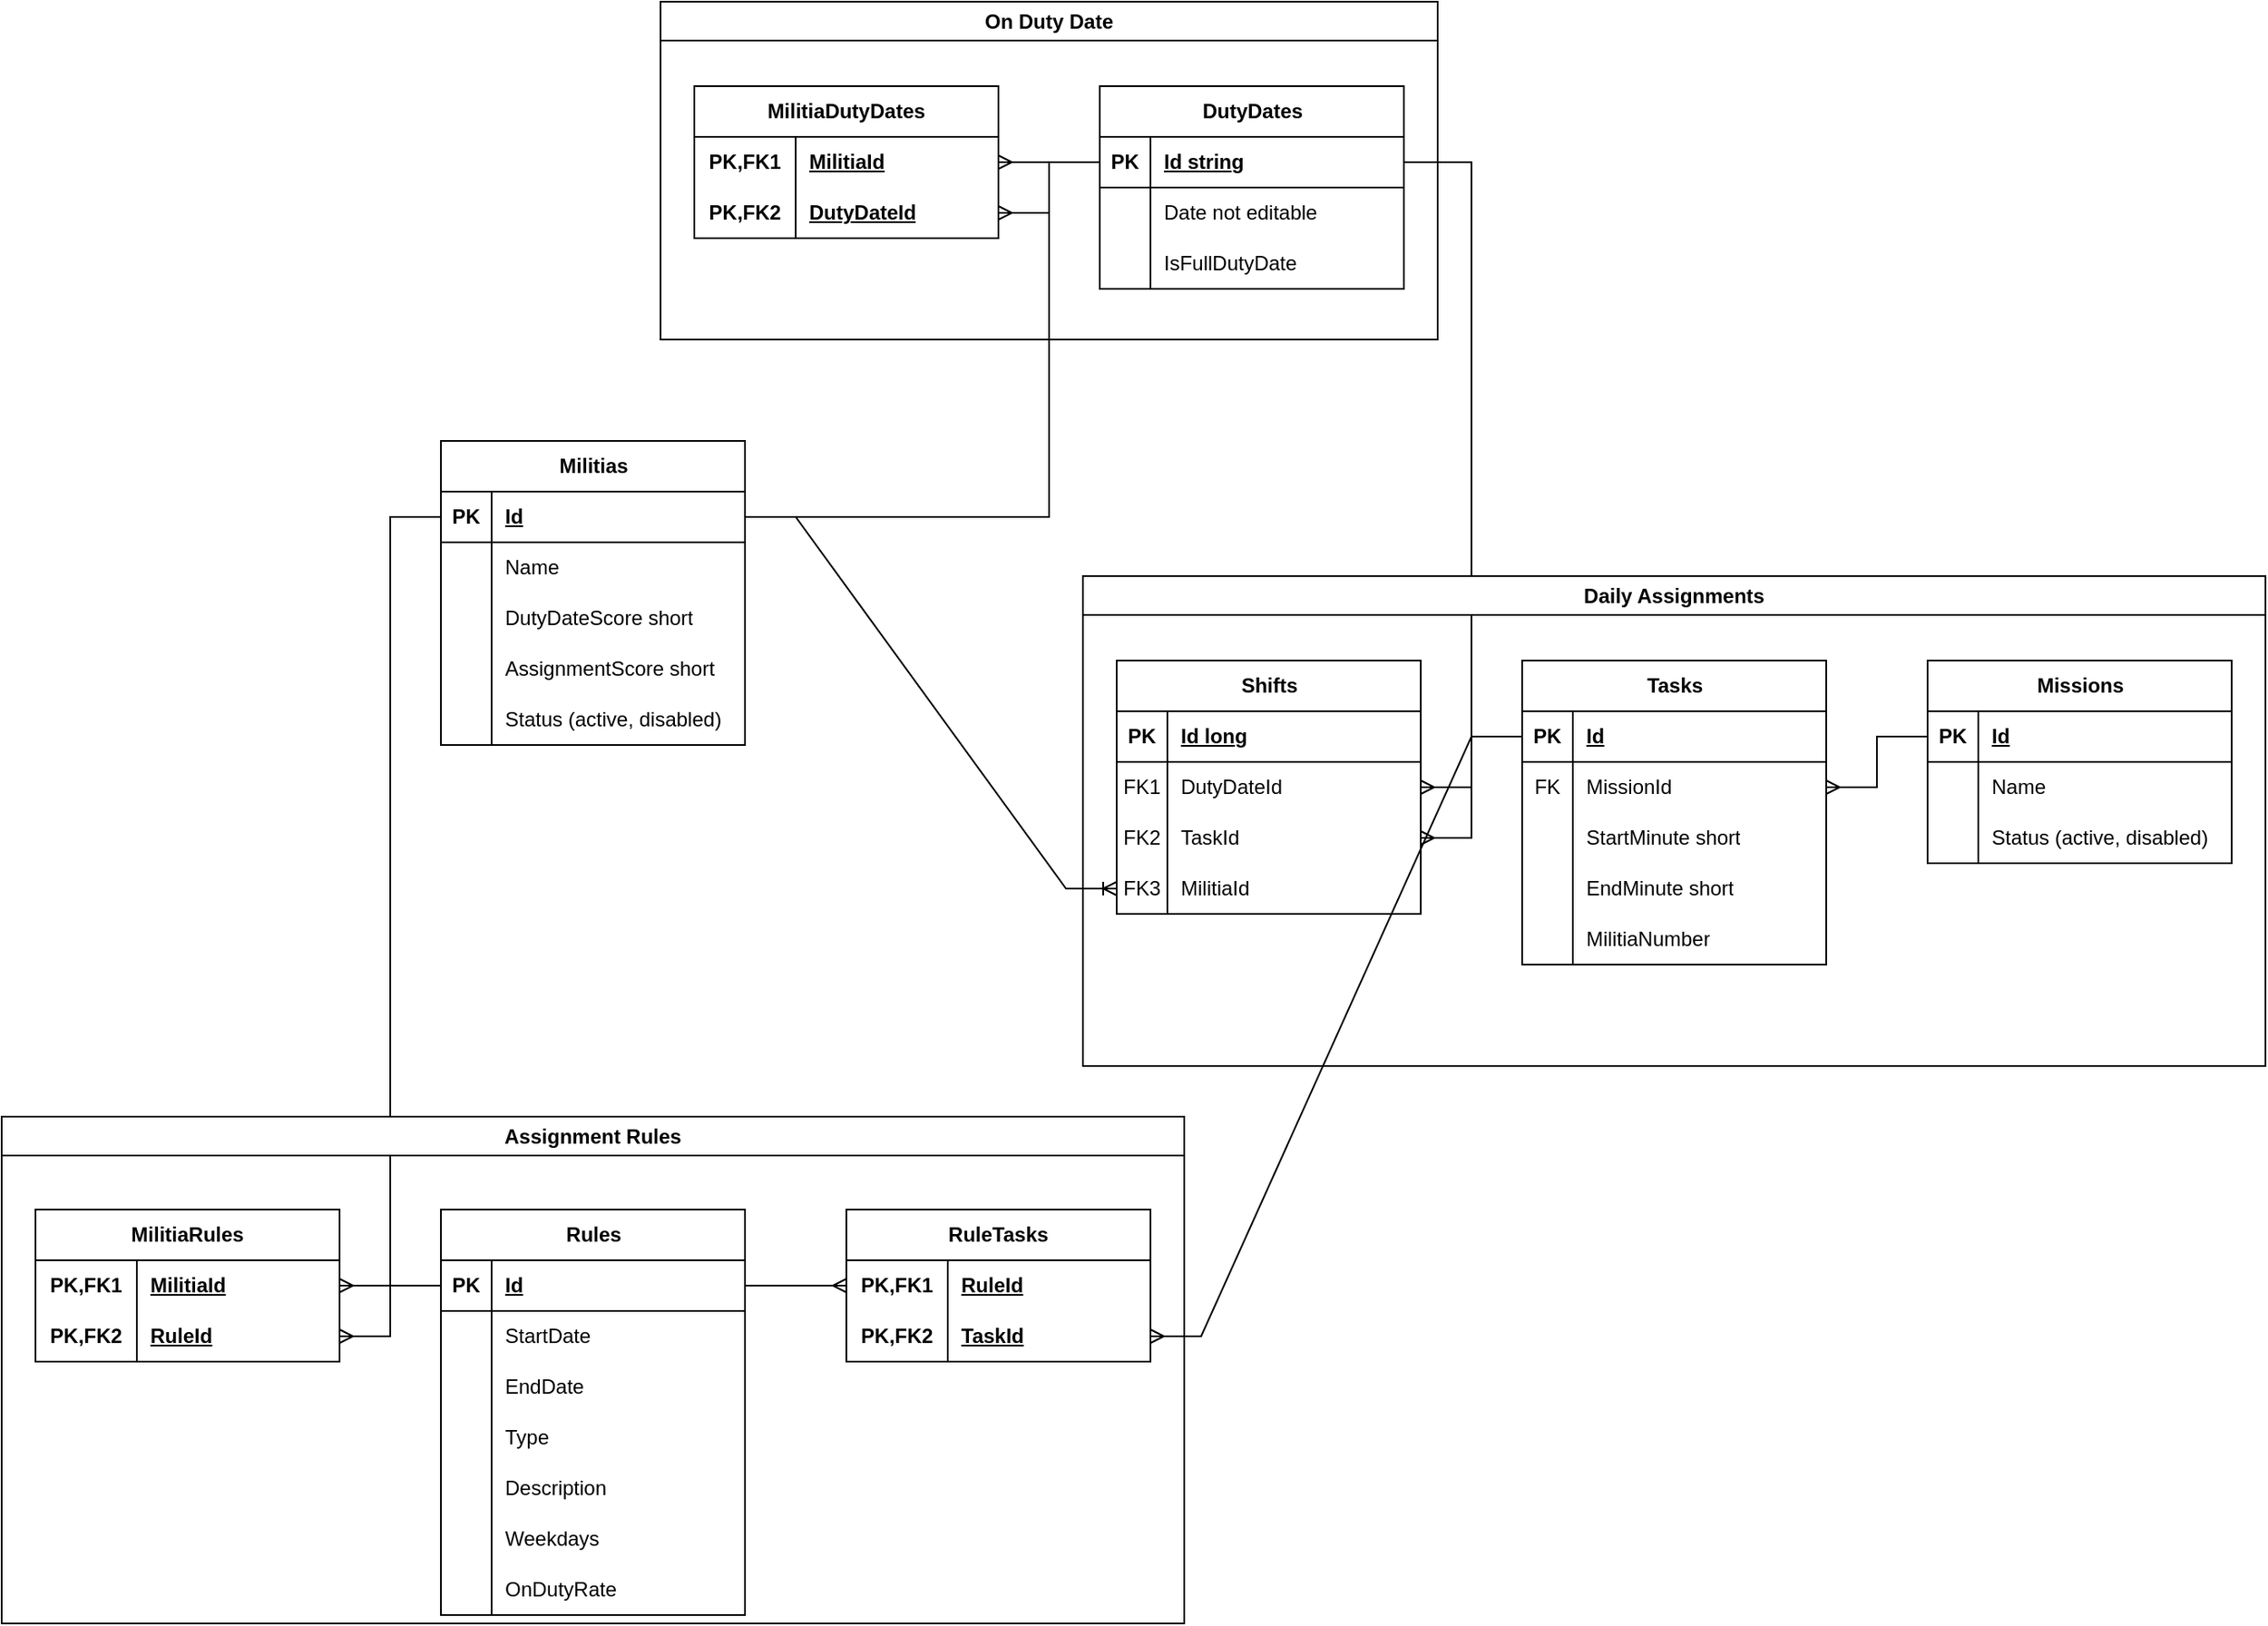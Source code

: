 <mxfile version="23.1.1" type="device">
  <diagram id="R2lEEEUBdFMjLlhIrx00" name="Page-1">
    <mxGraphModel dx="1426" dy="793" grid="1" gridSize="10" guides="1" tooltips="1" connect="1" arrows="1" fold="1" page="1" pageScale="1" pageWidth="850" pageHeight="1100" math="0" shadow="0" extFonts="Permanent Marker^https://fonts.googleapis.com/css?family=Permanent+Marker">
      <root>
        <mxCell id="0" />
        <mxCell id="1" parent="0" />
        <mxCell id="pdtyg4RpCZZI359eivzi-1" value="Militias" style="shape=table;startSize=30;container=1;collapsible=1;childLayout=tableLayout;fixedRows=1;rowLines=0;fontStyle=1;align=center;resizeLast=1;html=1;" parent="1" vertex="1">
          <mxGeometry x="450" y="290" width="180" height="180" as="geometry" />
        </mxCell>
        <mxCell id="pdtyg4RpCZZI359eivzi-2" value="" style="shape=tableRow;horizontal=0;startSize=0;swimlaneHead=0;swimlaneBody=0;fillColor=none;collapsible=0;dropTarget=0;points=[[0,0.5],[1,0.5]];portConstraint=eastwest;top=0;left=0;right=0;bottom=1;" parent="pdtyg4RpCZZI359eivzi-1" vertex="1">
          <mxGeometry y="30" width="180" height="30" as="geometry" />
        </mxCell>
        <mxCell id="pdtyg4RpCZZI359eivzi-3" value="PK" style="shape=partialRectangle;connectable=0;fillColor=none;top=0;left=0;bottom=0;right=0;fontStyle=1;overflow=hidden;whiteSpace=wrap;html=1;" parent="pdtyg4RpCZZI359eivzi-2" vertex="1">
          <mxGeometry width="30" height="30" as="geometry">
            <mxRectangle width="30" height="30" as="alternateBounds" />
          </mxGeometry>
        </mxCell>
        <mxCell id="pdtyg4RpCZZI359eivzi-4" value="Id" style="shape=partialRectangle;connectable=0;fillColor=none;top=0;left=0;bottom=0;right=0;align=left;spacingLeft=6;fontStyle=5;overflow=hidden;whiteSpace=wrap;html=1;" parent="pdtyg4RpCZZI359eivzi-2" vertex="1">
          <mxGeometry x="30" width="150" height="30" as="geometry">
            <mxRectangle width="150" height="30" as="alternateBounds" />
          </mxGeometry>
        </mxCell>
        <mxCell id="pdtyg4RpCZZI359eivzi-5" value="" style="shape=tableRow;horizontal=0;startSize=0;swimlaneHead=0;swimlaneBody=0;fillColor=none;collapsible=0;dropTarget=0;points=[[0,0.5],[1,0.5]];portConstraint=eastwest;top=0;left=0;right=0;bottom=0;" parent="pdtyg4RpCZZI359eivzi-1" vertex="1">
          <mxGeometry y="60" width="180" height="30" as="geometry" />
        </mxCell>
        <mxCell id="pdtyg4RpCZZI359eivzi-6" value="" style="shape=partialRectangle;connectable=0;fillColor=none;top=0;left=0;bottom=0;right=0;editable=1;overflow=hidden;whiteSpace=wrap;html=1;" parent="pdtyg4RpCZZI359eivzi-5" vertex="1">
          <mxGeometry width="30" height="30" as="geometry">
            <mxRectangle width="30" height="30" as="alternateBounds" />
          </mxGeometry>
        </mxCell>
        <mxCell id="pdtyg4RpCZZI359eivzi-7" value="Name" style="shape=partialRectangle;connectable=0;fillColor=none;top=0;left=0;bottom=0;right=0;align=left;spacingLeft=6;overflow=hidden;whiteSpace=wrap;html=1;" parent="pdtyg4RpCZZI359eivzi-5" vertex="1">
          <mxGeometry x="30" width="150" height="30" as="geometry">
            <mxRectangle width="150" height="30" as="alternateBounds" />
          </mxGeometry>
        </mxCell>
        <mxCell id="pdtyg4RpCZZI359eivzi-8" value="" style="shape=tableRow;horizontal=0;startSize=0;swimlaneHead=0;swimlaneBody=0;fillColor=none;collapsible=0;dropTarget=0;points=[[0,0.5],[1,0.5]];portConstraint=eastwest;top=0;left=0;right=0;bottom=0;" parent="pdtyg4RpCZZI359eivzi-1" vertex="1">
          <mxGeometry y="90" width="180" height="30" as="geometry" />
        </mxCell>
        <mxCell id="pdtyg4RpCZZI359eivzi-9" value="" style="shape=partialRectangle;connectable=0;fillColor=none;top=0;left=0;bottom=0;right=0;editable=1;overflow=hidden;whiteSpace=wrap;html=1;" parent="pdtyg4RpCZZI359eivzi-8" vertex="1">
          <mxGeometry width="30" height="30" as="geometry">
            <mxRectangle width="30" height="30" as="alternateBounds" />
          </mxGeometry>
        </mxCell>
        <mxCell id="pdtyg4RpCZZI359eivzi-10" value="DutyDateScore short" style="shape=partialRectangle;connectable=0;fillColor=none;top=0;left=0;bottom=0;right=0;align=left;spacingLeft=6;overflow=hidden;whiteSpace=wrap;html=1;" parent="pdtyg4RpCZZI359eivzi-8" vertex="1">
          <mxGeometry x="30" width="150" height="30" as="geometry">
            <mxRectangle width="150" height="30" as="alternateBounds" />
          </mxGeometry>
        </mxCell>
        <mxCell id="WLzUTQNGQ3qhr9hNgQwH-1" value="" style="shape=tableRow;horizontal=0;startSize=0;swimlaneHead=0;swimlaneBody=0;fillColor=none;collapsible=0;dropTarget=0;points=[[0,0.5],[1,0.5]];portConstraint=eastwest;top=0;left=0;right=0;bottom=0;" parent="pdtyg4RpCZZI359eivzi-1" vertex="1">
          <mxGeometry y="120" width="180" height="30" as="geometry" />
        </mxCell>
        <mxCell id="WLzUTQNGQ3qhr9hNgQwH-2" value="" style="shape=partialRectangle;connectable=0;fillColor=none;top=0;left=0;bottom=0;right=0;editable=1;overflow=hidden;whiteSpace=wrap;html=1;" parent="WLzUTQNGQ3qhr9hNgQwH-1" vertex="1">
          <mxGeometry width="30" height="30" as="geometry">
            <mxRectangle width="30" height="30" as="alternateBounds" />
          </mxGeometry>
        </mxCell>
        <mxCell id="WLzUTQNGQ3qhr9hNgQwH-3" value="AssignmentScore short" style="shape=partialRectangle;connectable=0;fillColor=none;top=0;left=0;bottom=0;right=0;align=left;spacingLeft=6;overflow=hidden;whiteSpace=wrap;html=1;" parent="WLzUTQNGQ3qhr9hNgQwH-1" vertex="1">
          <mxGeometry x="30" width="150" height="30" as="geometry">
            <mxRectangle width="150" height="30" as="alternateBounds" />
          </mxGeometry>
        </mxCell>
        <mxCell id="pdtyg4RpCZZI359eivzi-11" value="" style="shape=tableRow;horizontal=0;startSize=0;swimlaneHead=0;swimlaneBody=0;fillColor=none;collapsible=0;dropTarget=0;points=[[0,0.5],[1,0.5]];portConstraint=eastwest;top=0;left=0;right=0;bottom=0;" parent="pdtyg4RpCZZI359eivzi-1" vertex="1">
          <mxGeometry y="150" width="180" height="30" as="geometry" />
        </mxCell>
        <mxCell id="pdtyg4RpCZZI359eivzi-12" value="" style="shape=partialRectangle;connectable=0;fillColor=none;top=0;left=0;bottom=0;right=0;editable=1;overflow=hidden;whiteSpace=wrap;html=1;" parent="pdtyg4RpCZZI359eivzi-11" vertex="1">
          <mxGeometry width="30" height="30" as="geometry">
            <mxRectangle width="30" height="30" as="alternateBounds" />
          </mxGeometry>
        </mxCell>
        <mxCell id="pdtyg4RpCZZI359eivzi-13" value="Status (active, disabled)" style="shape=partialRectangle;connectable=0;fillColor=none;top=0;left=0;bottom=0;right=0;align=left;spacingLeft=6;overflow=hidden;whiteSpace=wrap;html=1;" parent="pdtyg4RpCZZI359eivzi-11" vertex="1">
          <mxGeometry x="30" width="150" height="30" as="geometry">
            <mxRectangle width="150" height="30" as="alternateBounds" />
          </mxGeometry>
        </mxCell>
        <mxCell id="pdtyg4RpCZZI359eivzi-83" value="" style="edgeStyle=entityRelationEdgeStyle;fontSize=12;html=1;endArrow=ERmany;rounded=0;" parent="1" source="pdtyg4RpCZZI359eivzi-2" target="pdtyg4RpCZZI359eivzi-53" edge="1">
          <mxGeometry width="100" height="100" relative="1" as="geometry">
            <mxPoint x="180" y="590" as="sourcePoint" />
            <mxPoint x="280" y="490" as="targetPoint" />
          </mxGeometry>
        </mxCell>
        <mxCell id="pdtyg4RpCZZI359eivzi-98" value="" style="edgeStyle=entityRelationEdgeStyle;fontSize=12;html=1;endArrow=ERmany;rounded=0;" parent="1" source="pdtyg4RpCZZI359eivzi-2" target="pdtyg4RpCZZI359eivzi-86" edge="1">
          <mxGeometry width="100" height="100" relative="1" as="geometry">
            <mxPoint x="240" y="710" as="sourcePoint" />
            <mxPoint x="340" y="610" as="targetPoint" />
          </mxGeometry>
        </mxCell>
        <mxCell id="pdtyg4RpCZZI359eivzi-146" value="" style="edgeStyle=entityRelationEdgeStyle;fontSize=12;html=1;endArrow=ERmany;rounded=0;" parent="1" source="pdtyg4RpCZZI359eivzi-114" target="pdtyg4RpCZZI359eivzi-136" edge="1">
          <mxGeometry width="100" height="100" relative="1" as="geometry">
            <mxPoint x="90" y="740" as="sourcePoint" />
            <mxPoint x="190" y="640" as="targetPoint" />
          </mxGeometry>
        </mxCell>
        <mxCell id="pdtyg4RpCZZI359eivzi-187" value="" style="edgeStyle=entityRelationEdgeStyle;fontSize=12;html=1;endArrow=ERmany;rounded=0;" parent="1" source="pdtyg4RpCZZI359eivzi-15" target="pdtyg4RpCZZI359eivzi-177" edge="1">
          <mxGeometry width="100" height="100" relative="1" as="geometry">
            <mxPoint x="630" y="410" as="sourcePoint" />
            <mxPoint x="730" y="310" as="targetPoint" />
          </mxGeometry>
        </mxCell>
        <mxCell id="pdtyg4RpCZZI359eivzi-188" value="" style="edgeStyle=entityRelationEdgeStyle;fontSize=12;html=1;endArrow=ERoneToMany;rounded=0;" parent="1" source="pdtyg4RpCZZI359eivzi-2" target="pdtyg4RpCZZI359eivzi-183" edge="1">
          <mxGeometry width="100" height="100" relative="1" as="geometry">
            <mxPoint x="530" y="380" as="sourcePoint" />
            <mxPoint x="630" y="280" as="targetPoint" />
          </mxGeometry>
        </mxCell>
        <mxCell id="pdtyg4RpCZZI359eivzi-189" value="On Duty Date" style="swimlane;whiteSpace=wrap;html=1;" parent="1" vertex="1">
          <mxGeometry x="580" y="30" width="460" height="200" as="geometry" />
        </mxCell>
        <mxCell id="pdtyg4RpCZZI359eivzi-14" value="DutyDates" style="shape=table;startSize=30;container=1;collapsible=1;childLayout=tableLayout;fixedRows=1;rowLines=0;fontStyle=1;align=center;resizeLast=1;html=1;" parent="pdtyg4RpCZZI359eivzi-189" vertex="1">
          <mxGeometry x="260" y="50" width="180" height="120" as="geometry">
            <mxRectangle x="360" y="475" width="90" height="30" as="alternateBounds" />
          </mxGeometry>
        </mxCell>
        <mxCell id="pdtyg4RpCZZI359eivzi-15" value="" style="shape=tableRow;horizontal=0;startSize=0;swimlaneHead=0;swimlaneBody=0;fillColor=none;collapsible=0;dropTarget=0;points=[[0,0.5],[1,0.5]];portConstraint=eastwest;top=0;left=0;right=0;bottom=1;" parent="pdtyg4RpCZZI359eivzi-14" vertex="1">
          <mxGeometry y="30" width="180" height="30" as="geometry" />
        </mxCell>
        <mxCell id="pdtyg4RpCZZI359eivzi-16" value="PK" style="shape=partialRectangle;connectable=0;fillColor=none;top=0;left=0;bottom=0;right=0;fontStyle=1;overflow=hidden;whiteSpace=wrap;html=1;" parent="pdtyg4RpCZZI359eivzi-15" vertex="1">
          <mxGeometry width="30" height="30" as="geometry">
            <mxRectangle width="30" height="30" as="alternateBounds" />
          </mxGeometry>
        </mxCell>
        <mxCell id="pdtyg4RpCZZI359eivzi-17" value="Id string" style="shape=partialRectangle;connectable=0;fillColor=none;top=0;left=0;bottom=0;right=0;align=left;spacingLeft=6;fontStyle=5;overflow=hidden;whiteSpace=wrap;html=1;" parent="pdtyg4RpCZZI359eivzi-15" vertex="1">
          <mxGeometry x="30" width="150" height="30" as="geometry">
            <mxRectangle width="150" height="30" as="alternateBounds" />
          </mxGeometry>
        </mxCell>
        <mxCell id="pdtyg4RpCZZI359eivzi-18" value="" style="shape=tableRow;horizontal=0;startSize=0;swimlaneHead=0;swimlaneBody=0;fillColor=none;collapsible=0;dropTarget=0;points=[[0,0.5],[1,0.5]];portConstraint=eastwest;top=0;left=0;right=0;bottom=0;" parent="pdtyg4RpCZZI359eivzi-14" vertex="1">
          <mxGeometry y="60" width="180" height="30" as="geometry" />
        </mxCell>
        <mxCell id="pdtyg4RpCZZI359eivzi-19" value="" style="shape=partialRectangle;connectable=0;fillColor=none;top=0;left=0;bottom=0;right=0;editable=1;overflow=hidden;whiteSpace=wrap;html=1;" parent="pdtyg4RpCZZI359eivzi-18" vertex="1">
          <mxGeometry width="30" height="30" as="geometry">
            <mxRectangle width="30" height="30" as="alternateBounds" />
          </mxGeometry>
        </mxCell>
        <mxCell id="pdtyg4RpCZZI359eivzi-20" value="Date not editable" style="shape=partialRectangle;connectable=0;fillColor=none;top=0;left=0;bottom=0;right=0;align=left;spacingLeft=6;overflow=hidden;whiteSpace=wrap;html=1;" parent="pdtyg4RpCZZI359eivzi-18" vertex="1">
          <mxGeometry x="30" width="150" height="30" as="geometry">
            <mxRectangle width="150" height="30" as="alternateBounds" />
          </mxGeometry>
        </mxCell>
        <mxCell id="pdtyg4RpCZZI359eivzi-21" value="" style="shape=tableRow;horizontal=0;startSize=0;swimlaneHead=0;swimlaneBody=0;fillColor=none;collapsible=0;dropTarget=0;points=[[0,0.5],[1,0.5]];portConstraint=eastwest;top=0;left=0;right=0;bottom=0;" parent="pdtyg4RpCZZI359eivzi-14" vertex="1">
          <mxGeometry y="90" width="180" height="30" as="geometry" />
        </mxCell>
        <mxCell id="pdtyg4RpCZZI359eivzi-22" value="" style="shape=partialRectangle;connectable=0;fillColor=none;top=0;left=0;bottom=0;right=0;editable=1;overflow=hidden;whiteSpace=wrap;html=1;" parent="pdtyg4RpCZZI359eivzi-21" vertex="1">
          <mxGeometry width="30" height="30" as="geometry">
            <mxRectangle width="30" height="30" as="alternateBounds" />
          </mxGeometry>
        </mxCell>
        <mxCell id="pdtyg4RpCZZI359eivzi-23" value="IsFullDutyDate" style="shape=partialRectangle;connectable=0;fillColor=none;top=0;left=0;bottom=0;right=0;align=left;spacingLeft=6;overflow=hidden;whiteSpace=wrap;html=1;" parent="pdtyg4RpCZZI359eivzi-21" vertex="1">
          <mxGeometry x="30" width="150" height="30" as="geometry">
            <mxRectangle width="150" height="30" as="alternateBounds" />
          </mxGeometry>
        </mxCell>
        <mxCell id="pdtyg4RpCZZI359eivzi-52" value="MilitiaDutyDates" style="shape=table;startSize=30;container=1;collapsible=1;childLayout=tableLayout;fixedRows=1;rowLines=0;fontStyle=1;align=center;resizeLast=1;html=1;whiteSpace=wrap;" parent="pdtyg4RpCZZI359eivzi-189" vertex="1">
          <mxGeometry x="20" y="50" width="180" height="90" as="geometry" />
        </mxCell>
        <mxCell id="pdtyg4RpCZZI359eivzi-53" value="" style="shape=tableRow;horizontal=0;startSize=0;swimlaneHead=0;swimlaneBody=0;fillColor=none;collapsible=0;dropTarget=0;points=[[0,0.5],[1,0.5]];portConstraint=eastwest;top=0;left=0;right=0;bottom=0;html=1;" parent="pdtyg4RpCZZI359eivzi-52" vertex="1">
          <mxGeometry y="30" width="180" height="30" as="geometry" />
        </mxCell>
        <mxCell id="pdtyg4RpCZZI359eivzi-54" value="PK,FK1" style="shape=partialRectangle;connectable=0;fillColor=none;top=0;left=0;bottom=0;right=0;fontStyle=1;overflow=hidden;html=1;whiteSpace=wrap;" parent="pdtyg4RpCZZI359eivzi-53" vertex="1">
          <mxGeometry width="60" height="30" as="geometry">
            <mxRectangle width="60" height="30" as="alternateBounds" />
          </mxGeometry>
        </mxCell>
        <mxCell id="pdtyg4RpCZZI359eivzi-55" value="MilitiaId" style="shape=partialRectangle;connectable=0;fillColor=none;top=0;left=0;bottom=0;right=0;align=left;spacingLeft=6;fontStyle=5;overflow=hidden;html=1;whiteSpace=wrap;" parent="pdtyg4RpCZZI359eivzi-53" vertex="1">
          <mxGeometry x="60" width="120" height="30" as="geometry">
            <mxRectangle width="120" height="30" as="alternateBounds" />
          </mxGeometry>
        </mxCell>
        <mxCell id="pdtyg4RpCZZI359eivzi-56" value="" style="shape=tableRow;horizontal=0;startSize=0;swimlaneHead=0;swimlaneBody=0;fillColor=none;collapsible=0;dropTarget=0;points=[[0,0.5],[1,0.5]];portConstraint=eastwest;top=0;left=0;right=0;bottom=1;html=1;" parent="pdtyg4RpCZZI359eivzi-52" vertex="1">
          <mxGeometry y="60" width="180" height="30" as="geometry" />
        </mxCell>
        <mxCell id="pdtyg4RpCZZI359eivzi-57" value="PK,FK2" style="shape=partialRectangle;connectable=0;fillColor=none;top=0;left=0;bottom=0;right=0;fontStyle=1;overflow=hidden;html=1;whiteSpace=wrap;" parent="pdtyg4RpCZZI359eivzi-56" vertex="1">
          <mxGeometry width="60" height="30" as="geometry">
            <mxRectangle width="60" height="30" as="alternateBounds" />
          </mxGeometry>
        </mxCell>
        <mxCell id="pdtyg4RpCZZI359eivzi-58" value="DutyDateId" style="shape=partialRectangle;connectable=0;fillColor=none;top=0;left=0;bottom=0;right=0;align=left;spacingLeft=6;fontStyle=5;overflow=hidden;html=1;whiteSpace=wrap;" parent="pdtyg4RpCZZI359eivzi-56" vertex="1">
          <mxGeometry x="60" width="120" height="30" as="geometry">
            <mxRectangle width="120" height="30" as="alternateBounds" />
          </mxGeometry>
        </mxCell>
        <mxCell id="pdtyg4RpCZZI359eivzi-84" value="" style="edgeStyle=entityRelationEdgeStyle;fontSize=12;html=1;endArrow=ERmany;rounded=0;" parent="pdtyg4RpCZZI359eivzi-189" source="pdtyg4RpCZZI359eivzi-15" target="pdtyg4RpCZZI359eivzi-56" edge="1">
          <mxGeometry width="100" height="100" relative="1" as="geometry">
            <mxPoint x="-380" y="520" as="sourcePoint" />
            <mxPoint x="-280" y="420" as="targetPoint" />
          </mxGeometry>
        </mxCell>
        <mxCell id="pdtyg4RpCZZI359eivzi-190" value="Assignment Rules" style="swimlane;whiteSpace=wrap;html=1;" parent="1" vertex="1">
          <mxGeometry x="190" y="690" width="700" height="300" as="geometry" />
        </mxCell>
        <mxCell id="pdtyg4RpCZZI359eivzi-67" value="Rules" style="shape=table;startSize=30;container=1;collapsible=1;childLayout=tableLayout;fixedRows=1;rowLines=0;fontStyle=1;align=center;resizeLast=1;html=1;" parent="pdtyg4RpCZZI359eivzi-190" vertex="1">
          <mxGeometry x="260" y="55" width="180" height="240" as="geometry" />
        </mxCell>
        <mxCell id="pdtyg4RpCZZI359eivzi-68" value="" style="shape=tableRow;horizontal=0;startSize=0;swimlaneHead=0;swimlaneBody=0;fillColor=none;collapsible=0;dropTarget=0;points=[[0,0.5],[1,0.5]];portConstraint=eastwest;top=0;left=0;right=0;bottom=1;" parent="pdtyg4RpCZZI359eivzi-67" vertex="1">
          <mxGeometry y="30" width="180" height="30" as="geometry" />
        </mxCell>
        <mxCell id="pdtyg4RpCZZI359eivzi-69" value="PK" style="shape=partialRectangle;connectable=0;fillColor=none;top=0;left=0;bottom=0;right=0;fontStyle=1;overflow=hidden;whiteSpace=wrap;html=1;" parent="pdtyg4RpCZZI359eivzi-68" vertex="1">
          <mxGeometry width="30" height="30" as="geometry">
            <mxRectangle width="30" height="30" as="alternateBounds" />
          </mxGeometry>
        </mxCell>
        <mxCell id="pdtyg4RpCZZI359eivzi-70" value="Id" style="shape=partialRectangle;connectable=0;fillColor=none;top=0;left=0;bottom=0;right=0;align=left;spacingLeft=6;fontStyle=5;overflow=hidden;whiteSpace=wrap;html=1;" parent="pdtyg4RpCZZI359eivzi-68" vertex="1">
          <mxGeometry x="30" width="150" height="30" as="geometry">
            <mxRectangle width="150" height="30" as="alternateBounds" />
          </mxGeometry>
        </mxCell>
        <mxCell id="pdtyg4RpCZZI359eivzi-74" value="" style="shape=tableRow;horizontal=0;startSize=0;swimlaneHead=0;swimlaneBody=0;fillColor=none;collapsible=0;dropTarget=0;points=[[0,0.5],[1,0.5]];portConstraint=eastwest;top=0;left=0;right=0;bottom=0;" parent="pdtyg4RpCZZI359eivzi-67" vertex="1">
          <mxGeometry y="60" width="180" height="30" as="geometry" />
        </mxCell>
        <mxCell id="pdtyg4RpCZZI359eivzi-75" value="" style="shape=partialRectangle;connectable=0;fillColor=none;top=0;left=0;bottom=0;right=0;editable=1;overflow=hidden;whiteSpace=wrap;html=1;" parent="pdtyg4RpCZZI359eivzi-74" vertex="1">
          <mxGeometry width="30" height="30" as="geometry">
            <mxRectangle width="30" height="30" as="alternateBounds" />
          </mxGeometry>
        </mxCell>
        <mxCell id="pdtyg4RpCZZI359eivzi-76" value="StartDate" style="shape=partialRectangle;connectable=0;fillColor=none;top=0;left=0;bottom=0;right=0;align=left;spacingLeft=6;overflow=hidden;whiteSpace=wrap;html=1;" parent="pdtyg4RpCZZI359eivzi-74" vertex="1">
          <mxGeometry x="30" width="150" height="30" as="geometry">
            <mxRectangle width="150" height="30" as="alternateBounds" />
          </mxGeometry>
        </mxCell>
        <mxCell id="pdtyg4RpCZZI359eivzi-77" value="" style="shape=tableRow;horizontal=0;startSize=0;swimlaneHead=0;swimlaneBody=0;fillColor=none;collapsible=0;dropTarget=0;points=[[0,0.5],[1,0.5]];portConstraint=eastwest;top=0;left=0;right=0;bottom=0;" parent="pdtyg4RpCZZI359eivzi-67" vertex="1">
          <mxGeometry y="90" width="180" height="30" as="geometry" />
        </mxCell>
        <mxCell id="pdtyg4RpCZZI359eivzi-78" value="" style="shape=partialRectangle;connectable=0;fillColor=none;top=0;left=0;bottom=0;right=0;editable=1;overflow=hidden;whiteSpace=wrap;html=1;" parent="pdtyg4RpCZZI359eivzi-77" vertex="1">
          <mxGeometry width="30" height="30" as="geometry">
            <mxRectangle width="30" height="30" as="alternateBounds" />
          </mxGeometry>
        </mxCell>
        <mxCell id="pdtyg4RpCZZI359eivzi-79" value="EndDate" style="shape=partialRectangle;connectable=0;fillColor=none;top=0;left=0;bottom=0;right=0;align=left;spacingLeft=6;overflow=hidden;whiteSpace=wrap;html=1;" parent="pdtyg4RpCZZI359eivzi-77" vertex="1">
          <mxGeometry x="30" width="150" height="30" as="geometry">
            <mxRectangle width="150" height="30" as="alternateBounds" />
          </mxGeometry>
        </mxCell>
        <mxCell id="pdtyg4RpCZZI359eivzi-80" value="" style="shape=tableRow;horizontal=0;startSize=0;swimlaneHead=0;swimlaneBody=0;fillColor=none;collapsible=0;dropTarget=0;points=[[0,0.5],[1,0.5]];portConstraint=eastwest;top=0;left=0;right=0;bottom=0;" parent="pdtyg4RpCZZI359eivzi-67" vertex="1">
          <mxGeometry y="120" width="180" height="30" as="geometry" />
        </mxCell>
        <mxCell id="pdtyg4RpCZZI359eivzi-81" value="" style="shape=partialRectangle;connectable=0;fillColor=none;top=0;left=0;bottom=0;right=0;editable=1;overflow=hidden;whiteSpace=wrap;html=1;" parent="pdtyg4RpCZZI359eivzi-80" vertex="1">
          <mxGeometry width="30" height="30" as="geometry">
            <mxRectangle width="30" height="30" as="alternateBounds" />
          </mxGeometry>
        </mxCell>
        <mxCell id="pdtyg4RpCZZI359eivzi-82" value="Type" style="shape=partialRectangle;connectable=0;fillColor=none;top=0;left=0;bottom=0;right=0;align=left;spacingLeft=6;overflow=hidden;whiteSpace=wrap;html=1;" parent="pdtyg4RpCZZI359eivzi-80" vertex="1">
          <mxGeometry x="30" width="150" height="30" as="geometry">
            <mxRectangle width="150" height="30" as="alternateBounds" />
          </mxGeometry>
        </mxCell>
        <mxCell id="DN4OpjIhs8SsTKWzGUzK-1" value="" style="shape=tableRow;horizontal=0;startSize=0;swimlaneHead=0;swimlaneBody=0;fillColor=none;collapsible=0;dropTarget=0;points=[[0,0.5],[1,0.5]];portConstraint=eastwest;top=0;left=0;right=0;bottom=0;" vertex="1" parent="pdtyg4RpCZZI359eivzi-67">
          <mxGeometry y="150" width="180" height="30" as="geometry" />
        </mxCell>
        <mxCell id="DN4OpjIhs8SsTKWzGUzK-2" value="" style="shape=partialRectangle;connectable=0;fillColor=none;top=0;left=0;bottom=0;right=0;editable=1;overflow=hidden;whiteSpace=wrap;html=1;" vertex="1" parent="DN4OpjIhs8SsTKWzGUzK-1">
          <mxGeometry width="30" height="30" as="geometry">
            <mxRectangle width="30" height="30" as="alternateBounds" />
          </mxGeometry>
        </mxCell>
        <mxCell id="DN4OpjIhs8SsTKWzGUzK-3" value="Description" style="shape=partialRectangle;connectable=0;fillColor=none;top=0;left=0;bottom=0;right=0;align=left;spacingLeft=6;overflow=hidden;whiteSpace=wrap;html=1;" vertex="1" parent="DN4OpjIhs8SsTKWzGUzK-1">
          <mxGeometry x="30" width="150" height="30" as="geometry">
            <mxRectangle width="150" height="30" as="alternateBounds" />
          </mxGeometry>
        </mxCell>
        <mxCell id="DN4OpjIhs8SsTKWzGUzK-4" value="" style="shape=tableRow;horizontal=0;startSize=0;swimlaneHead=0;swimlaneBody=0;fillColor=none;collapsible=0;dropTarget=0;points=[[0,0.5],[1,0.5]];portConstraint=eastwest;top=0;left=0;right=0;bottom=0;" vertex="1" parent="pdtyg4RpCZZI359eivzi-67">
          <mxGeometry y="180" width="180" height="30" as="geometry" />
        </mxCell>
        <mxCell id="DN4OpjIhs8SsTKWzGUzK-5" value="" style="shape=partialRectangle;connectable=0;fillColor=none;top=0;left=0;bottom=0;right=0;editable=1;overflow=hidden;whiteSpace=wrap;html=1;" vertex="1" parent="DN4OpjIhs8SsTKWzGUzK-4">
          <mxGeometry width="30" height="30" as="geometry">
            <mxRectangle width="30" height="30" as="alternateBounds" />
          </mxGeometry>
        </mxCell>
        <mxCell id="DN4OpjIhs8SsTKWzGUzK-6" value="Weekdays" style="shape=partialRectangle;connectable=0;fillColor=none;top=0;left=0;bottom=0;right=0;align=left;spacingLeft=6;overflow=hidden;whiteSpace=wrap;html=1;" vertex="1" parent="DN4OpjIhs8SsTKWzGUzK-4">
          <mxGeometry x="30" width="150" height="30" as="geometry">
            <mxRectangle width="150" height="30" as="alternateBounds" />
          </mxGeometry>
        </mxCell>
        <mxCell id="DN4OpjIhs8SsTKWzGUzK-7" value="" style="shape=tableRow;horizontal=0;startSize=0;swimlaneHead=0;swimlaneBody=0;fillColor=none;collapsible=0;dropTarget=0;points=[[0,0.5],[1,0.5]];portConstraint=eastwest;top=0;left=0;right=0;bottom=0;" vertex="1" parent="pdtyg4RpCZZI359eivzi-67">
          <mxGeometry y="210" width="180" height="30" as="geometry" />
        </mxCell>
        <mxCell id="DN4OpjIhs8SsTKWzGUzK-8" value="" style="shape=partialRectangle;connectable=0;fillColor=none;top=0;left=0;bottom=0;right=0;editable=1;overflow=hidden;whiteSpace=wrap;html=1;" vertex="1" parent="DN4OpjIhs8SsTKWzGUzK-7">
          <mxGeometry width="30" height="30" as="geometry">
            <mxRectangle width="30" height="30" as="alternateBounds" />
          </mxGeometry>
        </mxCell>
        <mxCell id="DN4OpjIhs8SsTKWzGUzK-9" value="OnDutyRate" style="shape=partialRectangle;connectable=0;fillColor=none;top=0;left=0;bottom=0;right=0;align=left;spacingLeft=6;overflow=hidden;whiteSpace=wrap;html=1;" vertex="1" parent="DN4OpjIhs8SsTKWzGUzK-7">
          <mxGeometry x="30" width="150" height="30" as="geometry">
            <mxRectangle width="150" height="30" as="alternateBounds" />
          </mxGeometry>
        </mxCell>
        <mxCell id="pdtyg4RpCZZI359eivzi-85" value="MilitiaRules" style="shape=table;startSize=30;container=1;collapsible=1;childLayout=tableLayout;fixedRows=1;rowLines=0;fontStyle=1;align=center;resizeLast=1;html=1;whiteSpace=wrap;" parent="pdtyg4RpCZZI359eivzi-190" vertex="1">
          <mxGeometry x="20" y="55" width="180" height="90" as="geometry" />
        </mxCell>
        <mxCell id="pdtyg4RpCZZI359eivzi-86" value="" style="shape=tableRow;horizontal=0;startSize=0;swimlaneHead=0;swimlaneBody=0;fillColor=none;collapsible=0;dropTarget=0;points=[[0,0.5],[1,0.5]];portConstraint=eastwest;top=0;left=0;right=0;bottom=0;html=1;" parent="pdtyg4RpCZZI359eivzi-85" vertex="1">
          <mxGeometry y="30" width="180" height="30" as="geometry" />
        </mxCell>
        <mxCell id="pdtyg4RpCZZI359eivzi-87" value="PK,FK1" style="shape=partialRectangle;connectable=0;fillColor=none;top=0;left=0;bottom=0;right=0;fontStyle=1;overflow=hidden;html=1;whiteSpace=wrap;" parent="pdtyg4RpCZZI359eivzi-86" vertex="1">
          <mxGeometry width="60" height="30" as="geometry">
            <mxRectangle width="60" height="30" as="alternateBounds" />
          </mxGeometry>
        </mxCell>
        <mxCell id="pdtyg4RpCZZI359eivzi-88" value="MilitiaId" style="shape=partialRectangle;connectable=0;fillColor=none;top=0;left=0;bottom=0;right=0;align=left;spacingLeft=6;fontStyle=5;overflow=hidden;html=1;whiteSpace=wrap;" parent="pdtyg4RpCZZI359eivzi-86" vertex="1">
          <mxGeometry x="60" width="120" height="30" as="geometry">
            <mxRectangle width="120" height="30" as="alternateBounds" />
          </mxGeometry>
        </mxCell>
        <mxCell id="pdtyg4RpCZZI359eivzi-89" value="" style="shape=tableRow;horizontal=0;startSize=0;swimlaneHead=0;swimlaneBody=0;fillColor=none;collapsible=0;dropTarget=0;points=[[0,0.5],[1,0.5]];portConstraint=eastwest;top=0;left=0;right=0;bottom=1;html=1;" parent="pdtyg4RpCZZI359eivzi-85" vertex="1">
          <mxGeometry y="60" width="180" height="30" as="geometry" />
        </mxCell>
        <mxCell id="pdtyg4RpCZZI359eivzi-90" value="PK,FK2" style="shape=partialRectangle;connectable=0;fillColor=none;top=0;left=0;bottom=0;right=0;fontStyle=1;overflow=hidden;html=1;whiteSpace=wrap;" parent="pdtyg4RpCZZI359eivzi-89" vertex="1">
          <mxGeometry width="60" height="30" as="geometry">
            <mxRectangle width="60" height="30" as="alternateBounds" />
          </mxGeometry>
        </mxCell>
        <mxCell id="pdtyg4RpCZZI359eivzi-91" value="RuleId" style="shape=partialRectangle;connectable=0;fillColor=none;top=0;left=0;bottom=0;right=0;align=left;spacingLeft=6;fontStyle=5;overflow=hidden;html=1;whiteSpace=wrap;" parent="pdtyg4RpCZZI359eivzi-89" vertex="1">
          <mxGeometry x="60" width="120" height="30" as="geometry">
            <mxRectangle width="120" height="30" as="alternateBounds" />
          </mxGeometry>
        </mxCell>
        <mxCell id="pdtyg4RpCZZI359eivzi-99" value="" style="edgeStyle=entityRelationEdgeStyle;fontSize=12;html=1;endArrow=ERmany;rounded=0;" parent="pdtyg4RpCZZI359eivzi-190" source="pdtyg4RpCZZI359eivzi-68" target="pdtyg4RpCZZI359eivzi-89" edge="1">
          <mxGeometry width="100" height="100" relative="1" as="geometry">
            <mxPoint x="130" y="315" as="sourcePoint" />
            <mxPoint x="230" y="215" as="targetPoint" />
          </mxGeometry>
        </mxCell>
        <mxCell id="pdtyg4RpCZZI359eivzi-132" value="RuleTasks" style="shape=table;startSize=30;container=1;collapsible=1;childLayout=tableLayout;fixedRows=1;rowLines=0;fontStyle=1;align=center;resizeLast=1;html=1;whiteSpace=wrap;" parent="pdtyg4RpCZZI359eivzi-190" vertex="1">
          <mxGeometry x="500" y="55" width="180" height="90" as="geometry" />
        </mxCell>
        <mxCell id="pdtyg4RpCZZI359eivzi-133" value="" style="shape=tableRow;horizontal=0;startSize=0;swimlaneHead=0;swimlaneBody=0;fillColor=none;collapsible=0;dropTarget=0;points=[[0,0.5],[1,0.5]];portConstraint=eastwest;top=0;left=0;right=0;bottom=0;html=1;" parent="pdtyg4RpCZZI359eivzi-132" vertex="1">
          <mxGeometry y="30" width="180" height="30" as="geometry" />
        </mxCell>
        <mxCell id="pdtyg4RpCZZI359eivzi-134" value="PK,FK1" style="shape=partialRectangle;connectable=0;fillColor=none;top=0;left=0;bottom=0;right=0;fontStyle=1;overflow=hidden;html=1;whiteSpace=wrap;" parent="pdtyg4RpCZZI359eivzi-133" vertex="1">
          <mxGeometry width="60" height="30" as="geometry">
            <mxRectangle width="60" height="30" as="alternateBounds" />
          </mxGeometry>
        </mxCell>
        <mxCell id="pdtyg4RpCZZI359eivzi-135" value="RuleId" style="shape=partialRectangle;connectable=0;fillColor=none;top=0;left=0;bottom=0;right=0;align=left;spacingLeft=6;fontStyle=5;overflow=hidden;html=1;whiteSpace=wrap;" parent="pdtyg4RpCZZI359eivzi-133" vertex="1">
          <mxGeometry x="60" width="120" height="30" as="geometry">
            <mxRectangle width="120" height="30" as="alternateBounds" />
          </mxGeometry>
        </mxCell>
        <mxCell id="pdtyg4RpCZZI359eivzi-136" value="" style="shape=tableRow;horizontal=0;startSize=0;swimlaneHead=0;swimlaneBody=0;fillColor=none;collapsible=0;dropTarget=0;points=[[0,0.5],[1,0.5]];portConstraint=eastwest;top=0;left=0;right=0;bottom=1;html=1;" parent="pdtyg4RpCZZI359eivzi-132" vertex="1">
          <mxGeometry y="60" width="180" height="30" as="geometry" />
        </mxCell>
        <mxCell id="pdtyg4RpCZZI359eivzi-137" value="PK,FK2" style="shape=partialRectangle;connectable=0;fillColor=none;top=0;left=0;bottom=0;right=0;fontStyle=1;overflow=hidden;html=1;whiteSpace=wrap;" parent="pdtyg4RpCZZI359eivzi-136" vertex="1">
          <mxGeometry width="60" height="30" as="geometry">
            <mxRectangle width="60" height="30" as="alternateBounds" />
          </mxGeometry>
        </mxCell>
        <mxCell id="pdtyg4RpCZZI359eivzi-138" value="TaskId" style="shape=partialRectangle;connectable=0;fillColor=none;top=0;left=0;bottom=0;right=0;align=left;spacingLeft=6;fontStyle=5;overflow=hidden;html=1;whiteSpace=wrap;" parent="pdtyg4RpCZZI359eivzi-136" vertex="1">
          <mxGeometry x="60" width="120" height="30" as="geometry">
            <mxRectangle width="120" height="30" as="alternateBounds" />
          </mxGeometry>
        </mxCell>
        <mxCell id="pdtyg4RpCZZI359eivzi-147" value="" style="edgeStyle=entityRelationEdgeStyle;fontSize=12;html=1;endArrow=ERmany;rounded=0;" parent="pdtyg4RpCZZI359eivzi-190" source="pdtyg4RpCZZI359eivzi-68" target="pdtyg4RpCZZI359eivzi-133" edge="1">
          <mxGeometry width="100" height="100" relative="1" as="geometry">
            <mxPoint x="10" y="335" as="sourcePoint" />
            <mxPoint x="110" y="235" as="targetPoint" />
          </mxGeometry>
        </mxCell>
        <mxCell id="pdtyg4RpCZZI359eivzi-191" value="Daily Assignments" style="swimlane;whiteSpace=wrap;html=1;startSize=23;" parent="1" vertex="1">
          <mxGeometry x="830" y="370" width="700" height="290" as="geometry" />
        </mxCell>
        <mxCell id="pdtyg4RpCZZI359eivzi-100" value="Missions" style="shape=table;startSize=30;container=1;collapsible=1;childLayout=tableLayout;fixedRows=1;rowLines=0;fontStyle=1;align=center;resizeLast=1;html=1;" parent="pdtyg4RpCZZI359eivzi-191" vertex="1">
          <mxGeometry x="500" y="50" width="180" height="120" as="geometry" />
        </mxCell>
        <mxCell id="pdtyg4RpCZZI359eivzi-101" value="" style="shape=tableRow;horizontal=0;startSize=0;swimlaneHead=0;swimlaneBody=0;fillColor=none;collapsible=0;dropTarget=0;points=[[0,0.5],[1,0.5]];portConstraint=eastwest;top=0;left=0;right=0;bottom=1;" parent="pdtyg4RpCZZI359eivzi-100" vertex="1">
          <mxGeometry y="30" width="180" height="30" as="geometry" />
        </mxCell>
        <mxCell id="pdtyg4RpCZZI359eivzi-102" value="PK" style="shape=partialRectangle;connectable=0;fillColor=none;top=0;left=0;bottom=0;right=0;fontStyle=1;overflow=hidden;whiteSpace=wrap;html=1;" parent="pdtyg4RpCZZI359eivzi-101" vertex="1">
          <mxGeometry width="30" height="30" as="geometry">
            <mxRectangle width="30" height="30" as="alternateBounds" />
          </mxGeometry>
        </mxCell>
        <mxCell id="pdtyg4RpCZZI359eivzi-103" value="Id" style="shape=partialRectangle;connectable=0;fillColor=none;top=0;left=0;bottom=0;right=0;align=left;spacingLeft=6;fontStyle=5;overflow=hidden;whiteSpace=wrap;html=1;" parent="pdtyg4RpCZZI359eivzi-101" vertex="1">
          <mxGeometry x="30" width="150" height="30" as="geometry">
            <mxRectangle width="150" height="30" as="alternateBounds" />
          </mxGeometry>
        </mxCell>
        <mxCell id="pdtyg4RpCZZI359eivzi-104" value="" style="shape=tableRow;horizontal=0;startSize=0;swimlaneHead=0;swimlaneBody=0;fillColor=none;collapsible=0;dropTarget=0;points=[[0,0.5],[1,0.5]];portConstraint=eastwest;top=0;left=0;right=0;bottom=0;" parent="pdtyg4RpCZZI359eivzi-100" vertex="1">
          <mxGeometry y="60" width="180" height="30" as="geometry" />
        </mxCell>
        <mxCell id="pdtyg4RpCZZI359eivzi-105" value="" style="shape=partialRectangle;connectable=0;fillColor=none;top=0;left=0;bottom=0;right=0;editable=1;overflow=hidden;whiteSpace=wrap;html=1;" parent="pdtyg4RpCZZI359eivzi-104" vertex="1">
          <mxGeometry width="30" height="30" as="geometry">
            <mxRectangle width="30" height="30" as="alternateBounds" />
          </mxGeometry>
        </mxCell>
        <mxCell id="pdtyg4RpCZZI359eivzi-106" value="Name" style="shape=partialRectangle;connectable=0;fillColor=none;top=0;left=0;bottom=0;right=0;align=left;spacingLeft=6;overflow=hidden;whiteSpace=wrap;html=1;" parent="pdtyg4RpCZZI359eivzi-104" vertex="1">
          <mxGeometry x="30" width="150" height="30" as="geometry">
            <mxRectangle width="150" height="30" as="alternateBounds" />
          </mxGeometry>
        </mxCell>
        <mxCell id="pdtyg4RpCZZI359eivzi-148" value="" style="shape=tableRow;horizontal=0;startSize=0;swimlaneHead=0;swimlaneBody=0;fillColor=none;collapsible=0;dropTarget=0;points=[[0,0.5],[1,0.5]];portConstraint=eastwest;top=0;left=0;right=0;bottom=0;" parent="pdtyg4RpCZZI359eivzi-100" vertex="1">
          <mxGeometry y="90" width="180" height="30" as="geometry" />
        </mxCell>
        <mxCell id="pdtyg4RpCZZI359eivzi-149" value="" style="shape=partialRectangle;connectable=0;fillColor=none;top=0;left=0;bottom=0;right=0;editable=1;overflow=hidden;whiteSpace=wrap;html=1;" parent="pdtyg4RpCZZI359eivzi-148" vertex="1">
          <mxGeometry width="30" height="30" as="geometry">
            <mxRectangle width="30" height="30" as="alternateBounds" />
          </mxGeometry>
        </mxCell>
        <mxCell id="pdtyg4RpCZZI359eivzi-150" value="Status (active, disabled)" style="shape=partialRectangle;connectable=0;fillColor=none;top=0;left=0;bottom=0;right=0;align=left;spacingLeft=6;overflow=hidden;whiteSpace=wrap;html=1;" parent="pdtyg4RpCZZI359eivzi-148" vertex="1">
          <mxGeometry x="30" width="150" height="30" as="geometry">
            <mxRectangle width="150" height="30" as="alternateBounds" />
          </mxGeometry>
        </mxCell>
        <mxCell id="pdtyg4RpCZZI359eivzi-113" value="Tasks" style="shape=table;startSize=30;container=1;collapsible=1;childLayout=tableLayout;fixedRows=1;rowLines=0;fontStyle=1;align=center;resizeLast=1;html=1;" parent="pdtyg4RpCZZI359eivzi-191" vertex="1">
          <mxGeometry x="260" y="50" width="180" height="180" as="geometry" />
        </mxCell>
        <mxCell id="pdtyg4RpCZZI359eivzi-114" value="" style="shape=tableRow;horizontal=0;startSize=0;swimlaneHead=0;swimlaneBody=0;fillColor=none;collapsible=0;dropTarget=0;points=[[0,0.5],[1,0.5]];portConstraint=eastwest;top=0;left=0;right=0;bottom=1;" parent="pdtyg4RpCZZI359eivzi-113" vertex="1">
          <mxGeometry y="30" width="180" height="30" as="geometry" />
        </mxCell>
        <mxCell id="pdtyg4RpCZZI359eivzi-115" value="PK" style="shape=partialRectangle;connectable=0;fillColor=none;top=0;left=0;bottom=0;right=0;fontStyle=1;overflow=hidden;whiteSpace=wrap;html=1;" parent="pdtyg4RpCZZI359eivzi-114" vertex="1">
          <mxGeometry width="30" height="30" as="geometry">
            <mxRectangle width="30" height="30" as="alternateBounds" />
          </mxGeometry>
        </mxCell>
        <mxCell id="pdtyg4RpCZZI359eivzi-116" value="Id" style="shape=partialRectangle;connectable=0;fillColor=none;top=0;left=0;bottom=0;right=0;align=left;spacingLeft=6;fontStyle=5;overflow=hidden;whiteSpace=wrap;html=1;" parent="pdtyg4RpCZZI359eivzi-114" vertex="1">
          <mxGeometry x="30" width="150" height="30" as="geometry">
            <mxRectangle width="150" height="30" as="alternateBounds" />
          </mxGeometry>
        </mxCell>
        <mxCell id="pdtyg4RpCZZI359eivzi-117" value="" style="shape=tableRow;horizontal=0;startSize=0;swimlaneHead=0;swimlaneBody=0;fillColor=none;collapsible=0;dropTarget=0;points=[[0,0.5],[1,0.5]];portConstraint=eastwest;top=0;left=0;right=0;bottom=0;" parent="pdtyg4RpCZZI359eivzi-113" vertex="1">
          <mxGeometry y="60" width="180" height="30" as="geometry" />
        </mxCell>
        <mxCell id="pdtyg4RpCZZI359eivzi-118" value="FK" style="shape=partialRectangle;connectable=0;fillColor=none;top=0;left=0;bottom=0;right=0;editable=1;overflow=hidden;whiteSpace=wrap;html=1;" parent="pdtyg4RpCZZI359eivzi-117" vertex="1">
          <mxGeometry width="30" height="30" as="geometry">
            <mxRectangle width="30" height="30" as="alternateBounds" />
          </mxGeometry>
        </mxCell>
        <mxCell id="pdtyg4RpCZZI359eivzi-119" value="MissionId" style="shape=partialRectangle;connectable=0;fillColor=none;top=0;left=0;bottom=0;right=0;align=left;spacingLeft=6;overflow=hidden;whiteSpace=wrap;html=1;" parent="pdtyg4RpCZZI359eivzi-117" vertex="1">
          <mxGeometry x="30" width="150" height="30" as="geometry">
            <mxRectangle width="150" height="30" as="alternateBounds" />
          </mxGeometry>
        </mxCell>
        <mxCell id="pdtyg4RpCZZI359eivzi-123" value="" style="shape=tableRow;horizontal=0;startSize=0;swimlaneHead=0;swimlaneBody=0;fillColor=none;collapsible=0;dropTarget=0;points=[[0,0.5],[1,0.5]];portConstraint=eastwest;top=0;left=0;right=0;bottom=0;" parent="pdtyg4RpCZZI359eivzi-113" vertex="1">
          <mxGeometry y="90" width="180" height="30" as="geometry" />
        </mxCell>
        <mxCell id="pdtyg4RpCZZI359eivzi-124" value="" style="shape=partialRectangle;connectable=0;fillColor=none;top=0;left=0;bottom=0;right=0;editable=1;overflow=hidden;whiteSpace=wrap;html=1;" parent="pdtyg4RpCZZI359eivzi-123" vertex="1">
          <mxGeometry width="30" height="30" as="geometry">
            <mxRectangle width="30" height="30" as="alternateBounds" />
          </mxGeometry>
        </mxCell>
        <mxCell id="pdtyg4RpCZZI359eivzi-125" value="StartMinute short" style="shape=partialRectangle;connectable=0;fillColor=none;top=0;left=0;bottom=0;right=0;align=left;spacingLeft=6;overflow=hidden;whiteSpace=wrap;html=1;" parent="pdtyg4RpCZZI359eivzi-123" vertex="1">
          <mxGeometry x="30" width="150" height="30" as="geometry">
            <mxRectangle width="150" height="30" as="alternateBounds" />
          </mxGeometry>
        </mxCell>
        <mxCell id="pdtyg4RpCZZI359eivzi-126" value="" style="shape=tableRow;horizontal=0;startSize=0;swimlaneHead=0;swimlaneBody=0;fillColor=none;collapsible=0;dropTarget=0;points=[[0,0.5],[1,0.5]];portConstraint=eastwest;top=0;left=0;right=0;bottom=0;" parent="pdtyg4RpCZZI359eivzi-113" vertex="1">
          <mxGeometry y="120" width="180" height="30" as="geometry" />
        </mxCell>
        <mxCell id="pdtyg4RpCZZI359eivzi-127" value="" style="shape=partialRectangle;connectable=0;fillColor=none;top=0;left=0;bottom=0;right=0;editable=1;overflow=hidden;whiteSpace=wrap;html=1;" parent="pdtyg4RpCZZI359eivzi-126" vertex="1">
          <mxGeometry width="30" height="30" as="geometry">
            <mxRectangle width="30" height="30" as="alternateBounds" />
          </mxGeometry>
        </mxCell>
        <mxCell id="pdtyg4RpCZZI359eivzi-128" value="EndMinute short" style="shape=partialRectangle;connectable=0;fillColor=none;top=0;left=0;bottom=0;right=0;align=left;spacingLeft=6;overflow=hidden;whiteSpace=wrap;html=1;" parent="pdtyg4RpCZZI359eivzi-126" vertex="1">
          <mxGeometry x="30" width="150" height="30" as="geometry">
            <mxRectangle width="150" height="30" as="alternateBounds" />
          </mxGeometry>
        </mxCell>
        <mxCell id="pdtyg4RpCZZI359eivzi-151" value="" style="shape=tableRow;horizontal=0;startSize=0;swimlaneHead=0;swimlaneBody=0;fillColor=none;collapsible=0;dropTarget=0;points=[[0,0.5],[1,0.5]];portConstraint=eastwest;top=0;left=0;right=0;bottom=0;" parent="pdtyg4RpCZZI359eivzi-113" vertex="1">
          <mxGeometry y="150" width="180" height="30" as="geometry" />
        </mxCell>
        <mxCell id="pdtyg4RpCZZI359eivzi-152" value="" style="shape=partialRectangle;connectable=0;fillColor=none;top=0;left=0;bottom=0;right=0;editable=1;overflow=hidden;whiteSpace=wrap;html=1;" parent="pdtyg4RpCZZI359eivzi-151" vertex="1">
          <mxGeometry width="30" height="30" as="geometry">
            <mxRectangle width="30" height="30" as="alternateBounds" />
          </mxGeometry>
        </mxCell>
        <mxCell id="pdtyg4RpCZZI359eivzi-153" value="MilitiaNumber" style="shape=partialRectangle;connectable=0;fillColor=none;top=0;left=0;bottom=0;right=0;align=left;spacingLeft=6;overflow=hidden;whiteSpace=wrap;html=1;" parent="pdtyg4RpCZZI359eivzi-151" vertex="1">
          <mxGeometry x="30" width="150" height="30" as="geometry">
            <mxRectangle width="150" height="30" as="alternateBounds" />
          </mxGeometry>
        </mxCell>
        <mxCell id="pdtyg4RpCZZI359eivzi-145" value="" style="edgeStyle=entityRelationEdgeStyle;fontSize=12;html=1;endArrow=ERmany;rounded=0;" parent="pdtyg4RpCZZI359eivzi-191" source="pdtyg4RpCZZI359eivzi-101" target="pdtyg4RpCZZI359eivzi-117" edge="1">
          <mxGeometry width="100" height="100" relative="1" as="geometry">
            <mxPoint x="60" y="230" as="sourcePoint" />
            <mxPoint x="190" y="190" as="targetPoint" />
          </mxGeometry>
        </mxCell>
        <mxCell id="pdtyg4RpCZZI359eivzi-173" value="Shifts" style="shape=table;startSize=30;container=1;collapsible=1;childLayout=tableLayout;fixedRows=1;rowLines=0;fontStyle=1;align=center;resizeLast=1;html=1;" parent="pdtyg4RpCZZI359eivzi-191" vertex="1">
          <mxGeometry x="20" y="50" width="180" height="150" as="geometry" />
        </mxCell>
        <mxCell id="pdtyg4RpCZZI359eivzi-174" value="" style="shape=tableRow;horizontal=0;startSize=0;swimlaneHead=0;swimlaneBody=0;fillColor=none;collapsible=0;dropTarget=0;points=[[0,0.5],[1,0.5]];portConstraint=eastwest;top=0;left=0;right=0;bottom=1;" parent="pdtyg4RpCZZI359eivzi-173" vertex="1">
          <mxGeometry y="30" width="180" height="30" as="geometry" />
        </mxCell>
        <mxCell id="pdtyg4RpCZZI359eivzi-175" value="PK" style="shape=partialRectangle;connectable=0;fillColor=none;top=0;left=0;bottom=0;right=0;fontStyle=1;overflow=hidden;whiteSpace=wrap;html=1;" parent="pdtyg4RpCZZI359eivzi-174" vertex="1">
          <mxGeometry width="30" height="30" as="geometry">
            <mxRectangle width="30" height="30" as="alternateBounds" />
          </mxGeometry>
        </mxCell>
        <mxCell id="pdtyg4RpCZZI359eivzi-176" value="Id long" style="shape=partialRectangle;connectable=0;fillColor=none;top=0;left=0;bottom=0;right=0;align=left;spacingLeft=6;fontStyle=5;overflow=hidden;whiteSpace=wrap;html=1;" parent="pdtyg4RpCZZI359eivzi-174" vertex="1">
          <mxGeometry x="30" width="150" height="30" as="geometry">
            <mxRectangle width="150" height="30" as="alternateBounds" />
          </mxGeometry>
        </mxCell>
        <mxCell id="pdtyg4RpCZZI359eivzi-177" value="" style="shape=tableRow;horizontal=0;startSize=0;swimlaneHead=0;swimlaneBody=0;fillColor=none;collapsible=0;dropTarget=0;points=[[0,0.5],[1,0.5]];portConstraint=eastwest;top=0;left=0;right=0;bottom=0;" parent="pdtyg4RpCZZI359eivzi-173" vertex="1">
          <mxGeometry y="60" width="180" height="30" as="geometry" />
        </mxCell>
        <mxCell id="pdtyg4RpCZZI359eivzi-178" value="FK1" style="shape=partialRectangle;connectable=0;fillColor=none;top=0;left=0;bottom=0;right=0;editable=1;overflow=hidden;whiteSpace=wrap;html=1;" parent="pdtyg4RpCZZI359eivzi-177" vertex="1">
          <mxGeometry width="30" height="30" as="geometry">
            <mxRectangle width="30" height="30" as="alternateBounds" />
          </mxGeometry>
        </mxCell>
        <mxCell id="pdtyg4RpCZZI359eivzi-179" value="DutyDateId" style="shape=partialRectangle;connectable=0;fillColor=none;top=0;left=0;bottom=0;right=0;align=left;spacingLeft=6;overflow=hidden;whiteSpace=wrap;html=1;" parent="pdtyg4RpCZZI359eivzi-177" vertex="1">
          <mxGeometry x="30" width="150" height="30" as="geometry">
            <mxRectangle width="150" height="30" as="alternateBounds" />
          </mxGeometry>
        </mxCell>
        <mxCell id="pdtyg4RpCZZI359eivzi-180" value="" style="shape=tableRow;horizontal=0;startSize=0;swimlaneHead=0;swimlaneBody=0;fillColor=none;collapsible=0;dropTarget=0;points=[[0,0.5],[1,0.5]];portConstraint=eastwest;top=0;left=0;right=0;bottom=0;" parent="pdtyg4RpCZZI359eivzi-173" vertex="1">
          <mxGeometry y="90" width="180" height="30" as="geometry" />
        </mxCell>
        <mxCell id="pdtyg4RpCZZI359eivzi-181" value="FK2" style="shape=partialRectangle;connectable=0;fillColor=none;top=0;left=0;bottom=0;right=0;editable=1;overflow=hidden;whiteSpace=wrap;html=1;" parent="pdtyg4RpCZZI359eivzi-180" vertex="1">
          <mxGeometry width="30" height="30" as="geometry">
            <mxRectangle width="30" height="30" as="alternateBounds" />
          </mxGeometry>
        </mxCell>
        <mxCell id="pdtyg4RpCZZI359eivzi-182" value="TaskId" style="shape=partialRectangle;connectable=0;fillColor=none;top=0;left=0;bottom=0;right=0;align=left;spacingLeft=6;overflow=hidden;whiteSpace=wrap;html=1;" parent="pdtyg4RpCZZI359eivzi-180" vertex="1">
          <mxGeometry x="30" width="150" height="30" as="geometry">
            <mxRectangle width="150" height="30" as="alternateBounds" />
          </mxGeometry>
        </mxCell>
        <mxCell id="pdtyg4RpCZZI359eivzi-183" value="" style="shape=tableRow;horizontal=0;startSize=0;swimlaneHead=0;swimlaneBody=0;fillColor=none;collapsible=0;dropTarget=0;points=[[0,0.5],[1,0.5]];portConstraint=eastwest;top=0;left=0;right=0;bottom=0;" parent="pdtyg4RpCZZI359eivzi-173" vertex="1">
          <mxGeometry y="120" width="180" height="30" as="geometry" />
        </mxCell>
        <mxCell id="pdtyg4RpCZZI359eivzi-184" value="FK3" style="shape=partialRectangle;connectable=0;fillColor=none;top=0;left=0;bottom=0;right=0;editable=1;overflow=hidden;whiteSpace=wrap;html=1;" parent="pdtyg4RpCZZI359eivzi-183" vertex="1">
          <mxGeometry width="30" height="30" as="geometry">
            <mxRectangle width="30" height="30" as="alternateBounds" />
          </mxGeometry>
        </mxCell>
        <mxCell id="pdtyg4RpCZZI359eivzi-185" value="MilitiaId" style="shape=partialRectangle;connectable=0;fillColor=none;top=0;left=0;bottom=0;right=0;align=left;spacingLeft=6;overflow=hidden;whiteSpace=wrap;html=1;" parent="pdtyg4RpCZZI359eivzi-183" vertex="1">
          <mxGeometry x="30" width="150" height="30" as="geometry">
            <mxRectangle width="150" height="30" as="alternateBounds" />
          </mxGeometry>
        </mxCell>
        <mxCell id="pdtyg4RpCZZI359eivzi-186" value="" style="edgeStyle=entityRelationEdgeStyle;fontSize=12;html=1;endArrow=ERmany;rounded=0;" parent="pdtyg4RpCZZI359eivzi-191" source="pdtyg4RpCZZI359eivzi-114" target="pdtyg4RpCZZI359eivzi-180" edge="1">
          <mxGeometry width="100" height="100" relative="1" as="geometry">
            <mxPoint x="-260" y="37" as="sourcePoint" />
            <mxPoint x="-160" y="-63" as="targetPoint" />
          </mxGeometry>
        </mxCell>
      </root>
    </mxGraphModel>
  </diagram>
</mxfile>
